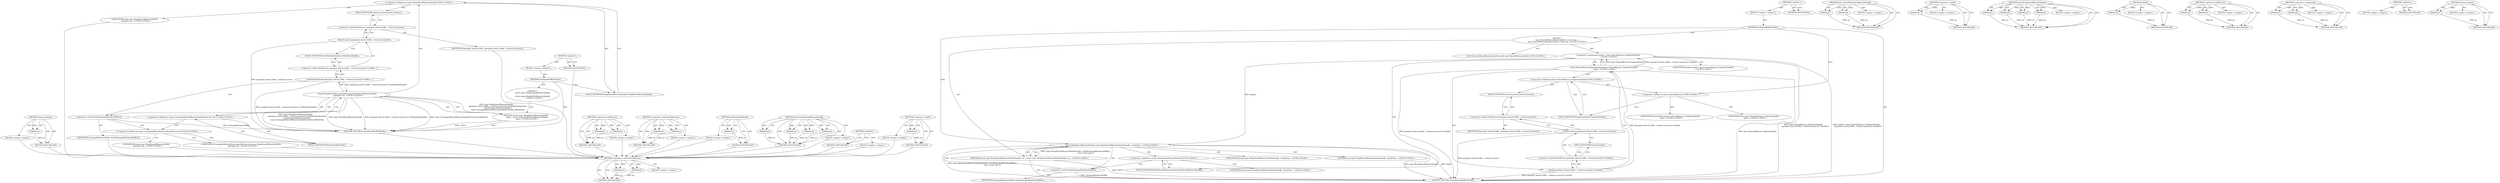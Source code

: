 digraph "&lt;operator&gt;.sizeOf" {
vulnerable_79 [label=<(METHOD,&lt;operator&gt;.indirectFieldAccess)>];
vulnerable_80 [label=<(PARAM,p1)>];
vulnerable_81 [label=<(PARAM,p2)>];
vulnerable_82 [label=<(BLOCK,&lt;empty&gt;,&lt;empty&gt;)>];
vulnerable_83 [label=<(METHOD_RETURN,ANY)>];
vulnerable_6 [label=<(METHOD,&lt;global&gt;)<SUB>1</SUB>>];
vulnerable_7 [label=<(BLOCK,&lt;empty&gt;,&lt;empty&gt;)<SUB>1</SUB>>];
vulnerable_8 [label=<(METHOD,GetSharedBufferHandle)<SUB>1</SUB>>];
vulnerable_9 [label="<(BLOCK,{
  base::SharedMemoryHandle handle = base::Sha...,{
  base::SharedMemoryHandle handle = base::Sha...)<SUB>1</SUB>>"];
vulnerable_10 [label="<(LOCAL,base.SharedMemoryHandle handle: base.SharedMemoryHandle)<SUB>2</SUB>>"];
vulnerable_11 [label="<(&lt;operator&gt;.assignment,handle = base::SharedMemory::DuplicateHandle(
 ...)<SUB>2</SUB>>"];
vulnerable_12 [label="<(IDENTIFIER,handle,handle = base::SharedMemory::DuplicateHandle(
 ...)<SUB>2</SUB>>"];
vulnerable_13 [label="<(base.SharedMemory.DuplicateHandle,base::SharedMemory::DuplicateHandle(
      game...)<SUB>2</SUB>>"];
vulnerable_14 [label="<(&lt;operator&gt;.fieldAccess,base::SharedMemory::DuplicateHandle)<SUB>2</SUB>>"];
vulnerable_15 [label="<(&lt;operator&gt;.fieldAccess,base::SharedMemory)<SUB>2</SUB>>"];
vulnerable_16 [label="<(IDENTIFIER,base,base::SharedMemory::DuplicateHandle(
      game...)<SUB>2</SUB>>"];
vulnerable_17 [label="<(IDENTIFIER,SharedMemory,base::SharedMemory::DuplicateHandle(
      game...)<SUB>2</SUB>>"];
vulnerable_18 [label=<(FIELD_IDENTIFIER,DuplicateHandle,DuplicateHandle)<SUB>2</SUB>>];
vulnerable_19 [label=<(handle,gamepad_shared_buffer_-&gt;shared_memory()-&gt;handle())<SUB>3</SUB>>];
vulnerable_20 [label=<(&lt;operator&gt;.indirectFieldAccess,gamepad_shared_buffer_-&gt;shared_memory()-&gt;handle)<SUB>3</SUB>>];
vulnerable_21 [label=<(shared_memory,gamepad_shared_buffer_-&gt;shared_memory())<SUB>3</SUB>>];
vulnerable_22 [label=<(&lt;operator&gt;.indirectFieldAccess,gamepad_shared_buffer_-&gt;shared_memory)<SUB>3</SUB>>];
vulnerable_23 [label=<(IDENTIFIER,gamepad_shared_buffer_,gamepad_shared_buffer_-&gt;shared_memory())<SUB>3</SUB>>];
vulnerable_24 [label=<(FIELD_IDENTIFIER,shared_memory,shared_memory)<SUB>3</SUB>>];
vulnerable_25 [label=<(FIELD_IDENTIFIER,handle,handle)<SUB>3</SUB>>];
vulnerable_26 [label="<(RETURN,return mojo::WrapSharedMemoryHandle(handle, siz...,return mojo::WrapSharedMemoryHandle(handle, siz...)<SUB>4</SUB>>"];
vulnerable_27 [label="<(mojo.WrapSharedMemoryHandle,mojo::WrapSharedMemoryHandle(handle, sizeof(Gam...)<SUB>4</SUB>>"];
vulnerable_28 [label="<(&lt;operator&gt;.fieldAccess,mojo::WrapSharedMemoryHandle)<SUB>4</SUB>>"];
vulnerable_29 [label="<(IDENTIFIER,mojo,mojo::WrapSharedMemoryHandle(handle, sizeof(Gam...)<SUB>4</SUB>>"];
vulnerable_30 [label=<(FIELD_IDENTIFIER,WrapSharedMemoryHandle,WrapSharedMemoryHandle)<SUB>4</SUB>>];
vulnerable_31 [label="<(IDENTIFIER,handle,mojo::WrapSharedMemoryHandle(handle, sizeof(Gam...)<SUB>4</SUB>>"];
vulnerable_32 [label=<(&lt;operator&gt;.sizeOf,sizeof(GamepadHardwareBuffer))<SUB>4</SUB>>];
vulnerable_33 [label=<(IDENTIFIER,GamepadHardwareBuffer,sizeof(GamepadHardwareBuffer))<SUB>4</SUB>>];
vulnerable_34 [label="<(LITERAL,true,mojo::WrapSharedMemoryHandle(handle, sizeof(Gam...)<SUB>5</SUB>>"];
vulnerable_35 [label=<(METHOD_RETURN,ScopedSharedBufferHandle)<SUB>1</SUB>>];
vulnerable_37 [label=<(METHOD_RETURN,ANY)<SUB>1</SUB>>];
vulnerable_65 [label=<(METHOD,base.SharedMemory.DuplicateHandle)>];
vulnerable_66 [label=<(PARAM,p1)>];
vulnerable_67 [label=<(PARAM,p2)>];
vulnerable_68 [label=<(BLOCK,&lt;empty&gt;,&lt;empty&gt;)>];
vulnerable_69 [label=<(METHOD_RETURN,ANY)>];
vulnerable_95 [label=<(METHOD,&lt;operator&gt;.sizeOf)>];
vulnerable_96 [label=<(PARAM,p1)>];
vulnerable_97 [label=<(BLOCK,&lt;empty&gt;,&lt;empty&gt;)>];
vulnerable_98 [label=<(METHOD_RETURN,ANY)>];
vulnerable_88 [label=<(METHOD,mojo.WrapSharedMemoryHandle)>];
vulnerable_89 [label=<(PARAM,p1)>];
vulnerable_90 [label=<(PARAM,p2)>];
vulnerable_91 [label=<(PARAM,p3)>];
vulnerable_92 [label=<(PARAM,p4)>];
vulnerable_93 [label=<(BLOCK,&lt;empty&gt;,&lt;empty&gt;)>];
vulnerable_94 [label=<(METHOD_RETURN,ANY)>];
vulnerable_75 [label=<(METHOD,handle)>];
vulnerable_76 [label=<(PARAM,p1)>];
vulnerable_77 [label=<(BLOCK,&lt;empty&gt;,&lt;empty&gt;)>];
vulnerable_78 [label=<(METHOD_RETURN,ANY)>];
vulnerable_70 [label=<(METHOD,&lt;operator&gt;.fieldAccess)>];
vulnerable_71 [label=<(PARAM,p1)>];
vulnerable_72 [label=<(PARAM,p2)>];
vulnerable_73 [label=<(BLOCK,&lt;empty&gt;,&lt;empty&gt;)>];
vulnerable_74 [label=<(METHOD_RETURN,ANY)>];
vulnerable_60 [label=<(METHOD,&lt;operator&gt;.assignment)>];
vulnerable_61 [label=<(PARAM,p1)>];
vulnerable_62 [label=<(PARAM,p2)>];
vulnerable_63 [label=<(BLOCK,&lt;empty&gt;,&lt;empty&gt;)>];
vulnerable_64 [label=<(METHOD_RETURN,ANY)>];
vulnerable_54 [label=<(METHOD,&lt;global&gt;)<SUB>1</SUB>>];
vulnerable_55 [label=<(BLOCK,&lt;empty&gt;,&lt;empty&gt;)>];
vulnerable_56 [label=<(METHOD_RETURN,ANY)>];
vulnerable_84 [label=<(METHOD,shared_memory)>];
vulnerable_85 [label=<(PARAM,p1)>];
vulnerable_86 [label=<(BLOCK,&lt;empty&gt;,&lt;empty&gt;)>];
vulnerable_87 [label=<(METHOD_RETURN,ANY)>];
fixed_73 [label=<(METHOD,shared_memory)>];
fixed_74 [label=<(PARAM,p1)>];
fixed_75 [label=<(BLOCK,&lt;empty&gt;,&lt;empty&gt;)>];
fixed_76 [label=<(METHOD_RETURN,ANY)>];
fixed_6 [label=<(METHOD,&lt;global&gt;)<SUB>1</SUB>>];
fixed_7 [label=<(BLOCK,&lt;empty&gt;,&lt;empty&gt;)<SUB>1</SUB>>];
fixed_8 [label=<(METHOD,GetSharedBufferHandle)<SUB>1</SUB>>];
fixed_9 [label="<(BLOCK,{
  return mojo::WrapSharedMemoryHandle(
      ...,{
  return mojo::WrapSharedMemoryHandle(
      ...)<SUB>1</SUB>>"];
fixed_10 [label="<(RETURN,return mojo::WrapSharedMemoryHandle(
      game...,return mojo::WrapSharedMemoryHandle(
      game...)<SUB>2</SUB>>"];
fixed_11 [label="<(mojo.WrapSharedMemoryHandle,mojo::WrapSharedMemoryHandle(
      gamepad_sha...)<SUB>2</SUB>>"];
fixed_12 [label="<(&lt;operator&gt;.fieldAccess,mojo::WrapSharedMemoryHandle)<SUB>2</SUB>>"];
fixed_13 [label="<(IDENTIFIER,mojo,mojo::WrapSharedMemoryHandle(
      gamepad_sha...)<SUB>2</SUB>>"];
fixed_14 [label=<(FIELD_IDENTIFIER,WrapSharedMemoryHandle,WrapSharedMemoryHandle)<SUB>2</SUB>>];
fixed_15 [label=<(GetReadOnlyHandle,gamepad_shared_buffer_-&gt;shared_memory()-&gt;GetRea...)<SUB>3</SUB>>];
fixed_16 [label=<(&lt;operator&gt;.indirectFieldAccess,gamepad_shared_buffer_-&gt;shared_memory()-&gt;GetRea...)<SUB>3</SUB>>];
fixed_17 [label=<(shared_memory,gamepad_shared_buffer_-&gt;shared_memory())<SUB>3</SUB>>];
fixed_18 [label=<(&lt;operator&gt;.indirectFieldAccess,gamepad_shared_buffer_-&gt;shared_memory)<SUB>3</SUB>>];
fixed_19 [label=<(IDENTIFIER,gamepad_shared_buffer_,gamepad_shared_buffer_-&gt;shared_memory())<SUB>3</SUB>>];
fixed_20 [label=<(FIELD_IDENTIFIER,shared_memory,shared_memory)<SUB>3</SUB>>];
fixed_21 [label=<(FIELD_IDENTIFIER,GetReadOnlyHandle,GetReadOnlyHandle)<SUB>3</SUB>>];
fixed_22 [label=<(&lt;operator&gt;.sizeOf,sizeof(GamepadHardwareBuffer))<SUB>4</SUB>>];
fixed_23 [label=<(IDENTIFIER,GamepadHardwareBuffer,sizeof(GamepadHardwareBuffer))<SUB>4</SUB>>];
fixed_24 [label="<(&lt;operator&gt;.fieldAccess,mojo::UnwrappedSharedMemoryHandleProtection::kR...)<SUB>5</SUB>>"];
fixed_25 [label="<(&lt;operator&gt;.fieldAccess,mojo::UnwrappedSharedMemoryHandleProtection)<SUB>5</SUB>>"];
fixed_26 [label="<(IDENTIFIER,mojo,mojo::WrapSharedMemoryHandle(
      gamepad_sha...)<SUB>5</SUB>>"];
fixed_27 [label="<(IDENTIFIER,UnwrappedSharedMemoryHandleProtection,mojo::WrapSharedMemoryHandle(
      gamepad_sha...)<SUB>5</SUB>>"];
fixed_28 [label=<(FIELD_IDENTIFIER,kReadOnly,kReadOnly)<SUB>5</SUB>>];
fixed_29 [label=<(METHOD_RETURN,ScopedSharedBufferHandle)<SUB>1</SUB>>];
fixed_31 [label=<(METHOD_RETURN,ANY)<SUB>1</SUB>>];
fixed_59 [label=<(METHOD,&lt;operator&gt;.fieldAccess)>];
fixed_60 [label=<(PARAM,p1)>];
fixed_61 [label=<(PARAM,p2)>];
fixed_62 [label=<(BLOCK,&lt;empty&gt;,&lt;empty&gt;)>];
fixed_63 [label=<(METHOD_RETURN,ANY)>];
fixed_68 [label=<(METHOD,&lt;operator&gt;.indirectFieldAccess)>];
fixed_69 [label=<(PARAM,p1)>];
fixed_70 [label=<(PARAM,p2)>];
fixed_71 [label=<(BLOCK,&lt;empty&gt;,&lt;empty&gt;)>];
fixed_72 [label=<(METHOD_RETURN,ANY)>];
fixed_64 [label=<(METHOD,GetReadOnlyHandle)>];
fixed_65 [label=<(PARAM,p1)>];
fixed_66 [label=<(BLOCK,&lt;empty&gt;,&lt;empty&gt;)>];
fixed_67 [label=<(METHOD_RETURN,ANY)>];
fixed_52 [label=<(METHOD,mojo.WrapSharedMemoryHandle)>];
fixed_53 [label=<(PARAM,p1)>];
fixed_54 [label=<(PARAM,p2)>];
fixed_55 [label=<(PARAM,p3)>];
fixed_56 [label=<(PARAM,p4)>];
fixed_57 [label=<(BLOCK,&lt;empty&gt;,&lt;empty&gt;)>];
fixed_58 [label=<(METHOD_RETURN,ANY)>];
fixed_46 [label=<(METHOD,&lt;global&gt;)<SUB>1</SUB>>];
fixed_47 [label=<(BLOCK,&lt;empty&gt;,&lt;empty&gt;)>];
fixed_48 [label=<(METHOD_RETURN,ANY)>];
fixed_77 [label=<(METHOD,&lt;operator&gt;.sizeOf)>];
fixed_78 [label=<(PARAM,p1)>];
fixed_79 [label=<(BLOCK,&lt;empty&gt;,&lt;empty&gt;)>];
fixed_80 [label=<(METHOD_RETURN,ANY)>];
vulnerable_79 -> vulnerable_80  [key=0, label="AST: "];
vulnerable_79 -> vulnerable_80  [key=1, label="DDG: "];
vulnerable_79 -> vulnerable_82  [key=0, label="AST: "];
vulnerable_79 -> vulnerable_81  [key=0, label="AST: "];
vulnerable_79 -> vulnerable_81  [key=1, label="DDG: "];
vulnerable_79 -> vulnerable_83  [key=0, label="AST: "];
vulnerable_79 -> vulnerable_83  [key=1, label="CFG: "];
vulnerable_80 -> vulnerable_83  [key=0, label="DDG: p1"];
vulnerable_81 -> vulnerable_83  [key=0, label="DDG: p2"];
vulnerable_6 -> vulnerable_7  [key=0, label="AST: "];
vulnerable_6 -> vulnerable_37  [key=0, label="AST: "];
vulnerable_6 -> vulnerable_37  [key=1, label="CFG: "];
vulnerable_7 -> vulnerable_8  [key=0, label="AST: "];
vulnerable_8 -> vulnerable_9  [key=0, label="AST: "];
vulnerable_8 -> vulnerable_35  [key=0, label="AST: "];
vulnerable_8 -> vulnerable_15  [key=0, label="CFG: "];
vulnerable_8 -> vulnerable_27  [key=0, label="DDG: "];
vulnerable_9 -> vulnerable_10  [key=0, label="AST: "];
vulnerable_9 -> vulnerable_11  [key=0, label="AST: "];
vulnerable_9 -> vulnerable_26  [key=0, label="AST: "];
vulnerable_11 -> vulnerable_12  [key=0, label="AST: "];
vulnerable_11 -> vulnerable_13  [key=0, label="AST: "];
vulnerable_11 -> vulnerable_30  [key=0, label="CFG: "];
vulnerable_11 -> vulnerable_35  [key=0, label="DDG: base::SharedMemory::DuplicateHandle(
      gamepad_shared_buffer_-&gt;shared_memory()-&gt;handle())"];
vulnerable_11 -> vulnerable_35  [key=1, label="DDG: handle = base::SharedMemory::DuplicateHandle(
      gamepad_shared_buffer_-&gt;shared_memory()-&gt;handle())"];
vulnerable_11 -> vulnerable_27  [key=0, label="DDG: handle"];
vulnerable_13 -> vulnerable_14  [key=0, label="AST: "];
vulnerable_13 -> vulnerable_19  [key=0, label="AST: "];
vulnerable_13 -> vulnerable_11  [key=0, label="CFG: "];
vulnerable_13 -> vulnerable_11  [key=1, label="DDG: base::SharedMemory::DuplicateHandle"];
vulnerable_13 -> vulnerable_11  [key=2, label="DDG: gamepad_shared_buffer_-&gt;shared_memory()-&gt;handle()"];
vulnerable_13 -> vulnerable_35  [key=0, label="DDG: base::SharedMemory::DuplicateHandle"];
vulnerable_13 -> vulnerable_35  [key=1, label="DDG: gamepad_shared_buffer_-&gt;shared_memory()-&gt;handle()"];
vulnerable_14 -> vulnerable_15  [key=0, label="AST: "];
vulnerable_14 -> vulnerable_18  [key=0, label="AST: "];
vulnerable_14 -> vulnerable_24  [key=0, label="CFG: "];
vulnerable_15 -> vulnerable_16  [key=0, label="AST: "];
vulnerable_15 -> vulnerable_17  [key=0, label="AST: "];
vulnerable_15 -> vulnerable_18  [key=0, label="CFG: "];
vulnerable_18 -> vulnerable_14  [key=0, label="CFG: "];
vulnerable_19 -> vulnerable_20  [key=0, label="AST: "];
vulnerable_19 -> vulnerable_13  [key=0, label="CFG: "];
vulnerable_19 -> vulnerable_13  [key=1, label="DDG: gamepad_shared_buffer_-&gt;shared_memory()-&gt;handle"];
vulnerable_19 -> vulnerable_35  [key=0, label="DDG: gamepad_shared_buffer_-&gt;shared_memory()-&gt;handle"];
vulnerable_20 -> vulnerable_21  [key=0, label="AST: "];
vulnerable_20 -> vulnerable_25  [key=0, label="AST: "];
vulnerable_20 -> vulnerable_19  [key=0, label="CFG: "];
vulnerable_21 -> vulnerable_22  [key=0, label="AST: "];
vulnerable_21 -> vulnerable_25  [key=0, label="CFG: "];
vulnerable_21 -> vulnerable_35  [key=0, label="DDG: gamepad_shared_buffer_-&gt;shared_memory"];
vulnerable_22 -> vulnerable_23  [key=0, label="AST: "];
vulnerable_22 -> vulnerable_24  [key=0, label="AST: "];
vulnerable_22 -> vulnerable_21  [key=0, label="CFG: "];
vulnerable_24 -> vulnerable_22  [key=0, label="CFG: "];
vulnerable_25 -> vulnerable_20  [key=0, label="CFG: "];
vulnerable_26 -> vulnerable_27  [key=0, label="AST: "];
vulnerable_26 -> vulnerable_35  [key=0, label="CFG: "];
vulnerable_26 -> vulnerable_35  [key=1, label="DDG: &lt;RET&gt;"];
vulnerable_27 -> vulnerable_28  [key=0, label="AST: "];
vulnerable_27 -> vulnerable_31  [key=0, label="AST: "];
vulnerable_27 -> vulnerable_32  [key=0, label="AST: "];
vulnerable_27 -> vulnerable_34  [key=0, label="AST: "];
vulnerable_27 -> vulnerable_26  [key=0, label="CFG: "];
vulnerable_27 -> vulnerable_26  [key=1, label="DDG: mojo::WrapSharedMemoryHandle(handle, sizeof(GamepadHardwareBuffer),
                                      true /* read_only */)"];
vulnerable_27 -> vulnerable_35  [key=0, label="DDG: mojo::WrapSharedMemoryHandle"];
vulnerable_27 -> vulnerable_35  [key=1, label="DDG: handle"];
vulnerable_27 -> vulnerable_35  [key=2, label="DDG: mojo::WrapSharedMemoryHandle(handle, sizeof(GamepadHardwareBuffer),
                                      true /* read_only */)"];
vulnerable_28 -> vulnerable_29  [key=0, label="AST: "];
vulnerable_28 -> vulnerable_30  [key=0, label="AST: "];
vulnerable_28 -> vulnerable_32  [key=0, label="CFG: "];
vulnerable_30 -> vulnerable_28  [key=0, label="CFG: "];
vulnerable_32 -> vulnerable_33  [key=0, label="AST: "];
vulnerable_32 -> vulnerable_27  [key=0, label="CFG: "];
vulnerable_32 -> vulnerable_35  [key=0, label="DDG: GamepadHardwareBuffer"];
vulnerable_65 -> vulnerable_66  [key=0, label="AST: "];
vulnerable_65 -> vulnerable_66  [key=1, label="DDG: "];
vulnerable_65 -> vulnerable_68  [key=0, label="AST: "];
vulnerable_65 -> vulnerable_67  [key=0, label="AST: "];
vulnerable_65 -> vulnerable_67  [key=1, label="DDG: "];
vulnerable_65 -> vulnerable_69  [key=0, label="AST: "];
vulnerable_65 -> vulnerable_69  [key=1, label="CFG: "];
vulnerable_66 -> vulnerable_69  [key=0, label="DDG: p1"];
vulnerable_67 -> vulnerable_69  [key=0, label="DDG: p2"];
vulnerable_95 -> vulnerable_96  [key=0, label="AST: "];
vulnerable_95 -> vulnerable_96  [key=1, label="DDG: "];
vulnerable_95 -> vulnerable_97  [key=0, label="AST: "];
vulnerable_95 -> vulnerable_98  [key=0, label="AST: "];
vulnerable_95 -> vulnerable_98  [key=1, label="CFG: "];
vulnerable_96 -> vulnerable_98  [key=0, label="DDG: p1"];
vulnerable_88 -> vulnerable_89  [key=0, label="AST: "];
vulnerable_88 -> vulnerable_89  [key=1, label="DDG: "];
vulnerable_88 -> vulnerable_93  [key=0, label="AST: "];
vulnerable_88 -> vulnerable_90  [key=0, label="AST: "];
vulnerable_88 -> vulnerable_90  [key=1, label="DDG: "];
vulnerable_88 -> vulnerable_94  [key=0, label="AST: "];
vulnerable_88 -> vulnerable_94  [key=1, label="CFG: "];
vulnerable_88 -> vulnerable_91  [key=0, label="AST: "];
vulnerable_88 -> vulnerable_91  [key=1, label="DDG: "];
vulnerable_88 -> vulnerable_92  [key=0, label="AST: "];
vulnerable_88 -> vulnerable_92  [key=1, label="DDG: "];
vulnerable_89 -> vulnerable_94  [key=0, label="DDG: p1"];
vulnerable_90 -> vulnerable_94  [key=0, label="DDG: p2"];
vulnerable_91 -> vulnerable_94  [key=0, label="DDG: p3"];
vulnerable_92 -> vulnerable_94  [key=0, label="DDG: p4"];
vulnerable_75 -> vulnerable_76  [key=0, label="AST: "];
vulnerable_75 -> vulnerable_76  [key=1, label="DDG: "];
vulnerable_75 -> vulnerable_77  [key=0, label="AST: "];
vulnerable_75 -> vulnerable_78  [key=0, label="AST: "];
vulnerable_75 -> vulnerable_78  [key=1, label="CFG: "];
vulnerable_76 -> vulnerable_78  [key=0, label="DDG: p1"];
vulnerable_70 -> vulnerable_71  [key=0, label="AST: "];
vulnerable_70 -> vulnerable_71  [key=1, label="DDG: "];
vulnerable_70 -> vulnerable_73  [key=0, label="AST: "];
vulnerable_70 -> vulnerable_72  [key=0, label="AST: "];
vulnerable_70 -> vulnerable_72  [key=1, label="DDG: "];
vulnerable_70 -> vulnerable_74  [key=0, label="AST: "];
vulnerable_70 -> vulnerable_74  [key=1, label="CFG: "];
vulnerable_71 -> vulnerable_74  [key=0, label="DDG: p1"];
vulnerable_72 -> vulnerable_74  [key=0, label="DDG: p2"];
vulnerable_60 -> vulnerable_61  [key=0, label="AST: "];
vulnerable_60 -> vulnerable_61  [key=1, label="DDG: "];
vulnerable_60 -> vulnerable_63  [key=0, label="AST: "];
vulnerable_60 -> vulnerable_62  [key=0, label="AST: "];
vulnerable_60 -> vulnerable_62  [key=1, label="DDG: "];
vulnerable_60 -> vulnerable_64  [key=0, label="AST: "];
vulnerable_60 -> vulnerable_64  [key=1, label="CFG: "];
vulnerable_61 -> vulnerable_64  [key=0, label="DDG: p1"];
vulnerable_62 -> vulnerable_64  [key=0, label="DDG: p2"];
vulnerable_54 -> vulnerable_55  [key=0, label="AST: "];
vulnerable_54 -> vulnerable_56  [key=0, label="AST: "];
vulnerable_54 -> vulnerable_56  [key=1, label="CFG: "];
vulnerable_84 -> vulnerable_85  [key=0, label="AST: "];
vulnerable_84 -> vulnerable_85  [key=1, label="DDG: "];
vulnerable_84 -> vulnerable_86  [key=0, label="AST: "];
vulnerable_84 -> vulnerable_87  [key=0, label="AST: "];
vulnerable_84 -> vulnerable_87  [key=1, label="CFG: "];
vulnerable_85 -> vulnerable_87  [key=0, label="DDG: p1"];
fixed_73 -> fixed_74  [key=0, label="AST: "];
fixed_73 -> fixed_74  [key=1, label="DDG: "];
fixed_73 -> fixed_75  [key=0, label="AST: "];
fixed_73 -> fixed_76  [key=0, label="AST: "];
fixed_73 -> fixed_76  [key=1, label="CFG: "];
fixed_74 -> fixed_76  [key=0, label="DDG: p1"];
fixed_75 -> vulnerable_79  [key=0];
fixed_76 -> vulnerable_79  [key=0];
fixed_6 -> fixed_7  [key=0, label="AST: "];
fixed_6 -> fixed_31  [key=0, label="AST: "];
fixed_6 -> fixed_31  [key=1, label="CFG: "];
fixed_7 -> fixed_8  [key=0, label="AST: "];
fixed_8 -> fixed_9  [key=0, label="AST: "];
fixed_8 -> fixed_29  [key=0, label="AST: "];
fixed_8 -> fixed_14  [key=0, label="CFG: "];
fixed_9 -> fixed_10  [key=0, label="AST: "];
fixed_10 -> fixed_11  [key=0, label="AST: "];
fixed_10 -> fixed_29  [key=0, label="CFG: "];
fixed_10 -> fixed_29  [key=1, label="DDG: &lt;RET&gt;"];
fixed_11 -> fixed_12  [key=0, label="AST: "];
fixed_11 -> fixed_15  [key=0, label="AST: "];
fixed_11 -> fixed_22  [key=0, label="AST: "];
fixed_11 -> fixed_24  [key=0, label="AST: "];
fixed_11 -> fixed_10  [key=0, label="CFG: "];
fixed_11 -> fixed_10  [key=1, label="DDG: mojo::WrapSharedMemoryHandle(
      gamepad_shared_buffer_-&gt;shared_memory()-&gt;GetReadOnlyHandle(),
      sizeof(GamepadHardwareBuffer),
      mojo::UnwrappedSharedMemoryHandleProtection::kReadOnly)"];
fixed_11 -> fixed_29  [key=0, label="DDG: mojo::WrapSharedMemoryHandle"];
fixed_11 -> fixed_29  [key=1, label="DDG: gamepad_shared_buffer_-&gt;shared_memory()-&gt;GetReadOnlyHandle()"];
fixed_11 -> fixed_29  [key=2, label="DDG: mojo::UnwrappedSharedMemoryHandleProtection::kReadOnly"];
fixed_11 -> fixed_29  [key=3, label="DDG: mojo::WrapSharedMemoryHandle(
      gamepad_shared_buffer_-&gt;shared_memory()-&gt;GetReadOnlyHandle(),
      sizeof(GamepadHardwareBuffer),
      mojo::UnwrappedSharedMemoryHandleProtection::kReadOnly)"];
fixed_12 -> fixed_13  [key=0, label="AST: "];
fixed_12 -> fixed_14  [key=0, label="AST: "];
fixed_12 -> fixed_20  [key=0, label="CFG: "];
fixed_13 -> vulnerable_79  [key=0];
fixed_14 -> fixed_12  [key=0, label="CFG: "];
fixed_15 -> fixed_16  [key=0, label="AST: "];
fixed_15 -> fixed_22  [key=0, label="CFG: "];
fixed_15 -> fixed_29  [key=0, label="DDG: gamepad_shared_buffer_-&gt;shared_memory()-&gt;GetReadOnlyHandle"];
fixed_15 -> fixed_11  [key=0, label="DDG: gamepad_shared_buffer_-&gt;shared_memory()-&gt;GetReadOnlyHandle"];
fixed_16 -> fixed_17  [key=0, label="AST: "];
fixed_16 -> fixed_21  [key=0, label="AST: "];
fixed_16 -> fixed_15  [key=0, label="CFG: "];
fixed_17 -> fixed_18  [key=0, label="AST: "];
fixed_17 -> fixed_21  [key=0, label="CFG: "];
fixed_17 -> fixed_29  [key=0, label="DDG: gamepad_shared_buffer_-&gt;shared_memory"];
fixed_18 -> fixed_19  [key=0, label="AST: "];
fixed_18 -> fixed_20  [key=0, label="AST: "];
fixed_18 -> fixed_17  [key=0, label="CFG: "];
fixed_19 -> vulnerable_79  [key=0];
fixed_20 -> fixed_18  [key=0, label="CFG: "];
fixed_21 -> fixed_16  [key=0, label="CFG: "];
fixed_22 -> fixed_23  [key=0, label="AST: "];
fixed_22 -> fixed_25  [key=0, label="CFG: "];
fixed_22 -> fixed_29  [key=0, label="DDG: GamepadHardwareBuffer"];
fixed_23 -> vulnerable_79  [key=0];
fixed_24 -> fixed_25  [key=0, label="AST: "];
fixed_24 -> fixed_28  [key=0, label="AST: "];
fixed_24 -> fixed_11  [key=0, label="CFG: "];
fixed_25 -> fixed_26  [key=0, label="AST: "];
fixed_25 -> fixed_27  [key=0, label="AST: "];
fixed_25 -> fixed_28  [key=0, label="CFG: "];
fixed_26 -> vulnerable_79  [key=0];
fixed_27 -> vulnerable_79  [key=0];
fixed_28 -> fixed_24  [key=0, label="CFG: "];
fixed_29 -> vulnerable_79  [key=0];
fixed_31 -> vulnerable_79  [key=0];
fixed_59 -> fixed_60  [key=0, label="AST: "];
fixed_59 -> fixed_60  [key=1, label="DDG: "];
fixed_59 -> fixed_62  [key=0, label="AST: "];
fixed_59 -> fixed_61  [key=0, label="AST: "];
fixed_59 -> fixed_61  [key=1, label="DDG: "];
fixed_59 -> fixed_63  [key=0, label="AST: "];
fixed_59 -> fixed_63  [key=1, label="CFG: "];
fixed_60 -> fixed_63  [key=0, label="DDG: p1"];
fixed_61 -> fixed_63  [key=0, label="DDG: p2"];
fixed_62 -> vulnerable_79  [key=0];
fixed_63 -> vulnerable_79  [key=0];
fixed_68 -> fixed_69  [key=0, label="AST: "];
fixed_68 -> fixed_69  [key=1, label="DDG: "];
fixed_68 -> fixed_71  [key=0, label="AST: "];
fixed_68 -> fixed_70  [key=0, label="AST: "];
fixed_68 -> fixed_70  [key=1, label="DDG: "];
fixed_68 -> fixed_72  [key=0, label="AST: "];
fixed_68 -> fixed_72  [key=1, label="CFG: "];
fixed_69 -> fixed_72  [key=0, label="DDG: p1"];
fixed_70 -> fixed_72  [key=0, label="DDG: p2"];
fixed_71 -> vulnerable_79  [key=0];
fixed_72 -> vulnerable_79  [key=0];
fixed_64 -> fixed_65  [key=0, label="AST: "];
fixed_64 -> fixed_65  [key=1, label="DDG: "];
fixed_64 -> fixed_66  [key=0, label="AST: "];
fixed_64 -> fixed_67  [key=0, label="AST: "];
fixed_64 -> fixed_67  [key=1, label="CFG: "];
fixed_65 -> fixed_67  [key=0, label="DDG: p1"];
fixed_66 -> vulnerable_79  [key=0];
fixed_67 -> vulnerable_79  [key=0];
fixed_52 -> fixed_53  [key=0, label="AST: "];
fixed_52 -> fixed_53  [key=1, label="DDG: "];
fixed_52 -> fixed_57  [key=0, label="AST: "];
fixed_52 -> fixed_54  [key=0, label="AST: "];
fixed_52 -> fixed_54  [key=1, label="DDG: "];
fixed_52 -> fixed_58  [key=0, label="AST: "];
fixed_52 -> fixed_58  [key=1, label="CFG: "];
fixed_52 -> fixed_55  [key=0, label="AST: "];
fixed_52 -> fixed_55  [key=1, label="DDG: "];
fixed_52 -> fixed_56  [key=0, label="AST: "];
fixed_52 -> fixed_56  [key=1, label="DDG: "];
fixed_53 -> fixed_58  [key=0, label="DDG: p1"];
fixed_54 -> fixed_58  [key=0, label="DDG: p2"];
fixed_55 -> fixed_58  [key=0, label="DDG: p3"];
fixed_56 -> fixed_58  [key=0, label="DDG: p4"];
fixed_57 -> vulnerable_79  [key=0];
fixed_58 -> vulnerable_79  [key=0];
fixed_46 -> fixed_47  [key=0, label="AST: "];
fixed_46 -> fixed_48  [key=0, label="AST: "];
fixed_46 -> fixed_48  [key=1, label="CFG: "];
fixed_47 -> vulnerable_79  [key=0];
fixed_48 -> vulnerable_79  [key=0];
fixed_77 -> fixed_78  [key=0, label="AST: "];
fixed_77 -> fixed_78  [key=1, label="DDG: "];
fixed_77 -> fixed_79  [key=0, label="AST: "];
fixed_77 -> fixed_80  [key=0, label="AST: "];
fixed_77 -> fixed_80  [key=1, label="CFG: "];
fixed_78 -> fixed_80  [key=0, label="DDG: p1"];
fixed_79 -> vulnerable_79  [key=0];
fixed_80 -> vulnerable_79  [key=0];
}
